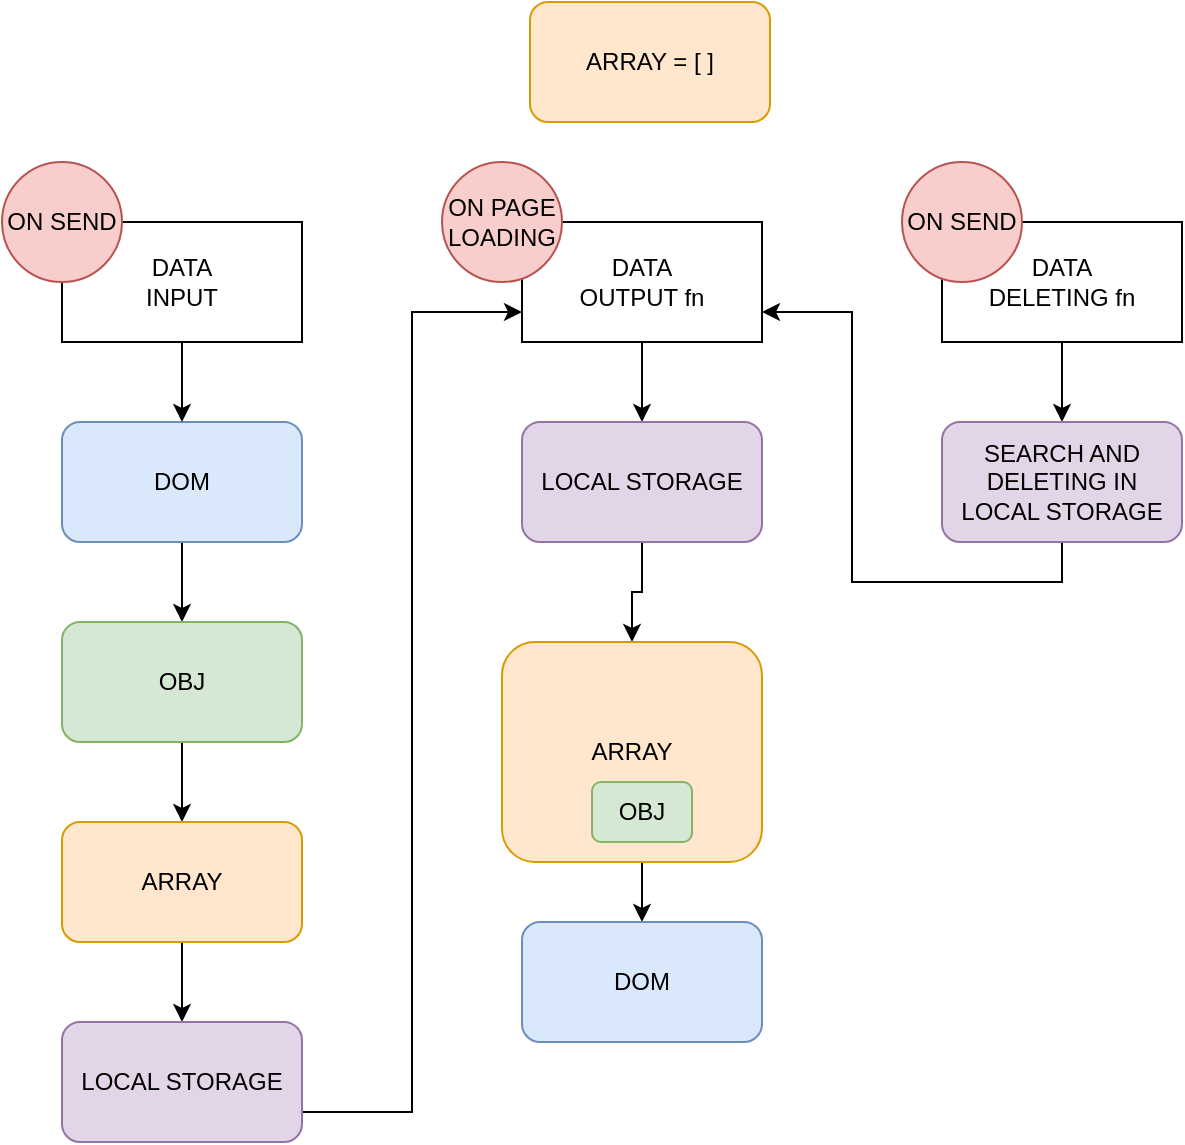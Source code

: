 <mxfile version="20.8.5" type="device"><diagram id="NzBil0BN8k7bzg_jm-wk" name="Страница 1"><mxGraphModel dx="1386" dy="792" grid="1" gridSize="10" guides="1" tooltips="1" connect="1" arrows="1" fold="1" page="1" pageScale="1" pageWidth="827" pageHeight="1169" math="0" shadow="0"><root><mxCell id="0"/><mxCell id="1" parent="0"/><mxCell id="-TjxdBBhfBfss7R2Ezad-11" style="edgeStyle=orthogonalEdgeStyle;rounded=0;orthogonalLoop=1;jettySize=auto;html=1;exitX=0.5;exitY=1;exitDx=0;exitDy=0;entryX=0.5;entryY=0;entryDx=0;entryDy=0;" edge="1" parent="1" source="-TjxdBBhfBfss7R2Ezad-1" target="-TjxdBBhfBfss7R2Ezad-6"><mxGeometry relative="1" as="geometry"/></mxCell><mxCell id="-TjxdBBhfBfss7R2Ezad-1" value="DOM" style="rounded=1;whiteSpace=wrap;html=1;fillColor=#dae8fc;strokeColor=#6c8ebf;" vertex="1" parent="1"><mxGeometry x="120" y="240" width="120" height="60" as="geometry"/></mxCell><mxCell id="-TjxdBBhfBfss7R2Ezad-35" style="edgeStyle=orthogonalEdgeStyle;rounded=0;orthogonalLoop=1;jettySize=auto;html=1;exitX=0.5;exitY=1;exitDx=0;exitDy=0;entryX=0.5;entryY=0;entryDx=0;entryDy=0;" edge="1" parent="1" source="-TjxdBBhfBfss7R2Ezad-2" target="-TjxdBBhfBfss7R2Ezad-1"><mxGeometry relative="1" as="geometry"/></mxCell><mxCell id="-TjxdBBhfBfss7R2Ezad-2" value="DATA&lt;br&gt;INPUT" style="rounded=0;whiteSpace=wrap;html=1;" vertex="1" parent="1"><mxGeometry x="120" y="140" width="120" height="60" as="geometry"/></mxCell><mxCell id="-TjxdBBhfBfss7R2Ezad-33" style="edgeStyle=orthogonalEdgeStyle;rounded=0;orthogonalLoop=1;jettySize=auto;html=1;exitX=0.5;exitY=1;exitDx=0;exitDy=0;entryX=0.5;entryY=0;entryDx=0;entryDy=0;" edge="1" parent="1" source="-TjxdBBhfBfss7R2Ezad-3" target="-TjxdBBhfBfss7R2Ezad-15"><mxGeometry relative="1" as="geometry"/></mxCell><mxCell id="-TjxdBBhfBfss7R2Ezad-3" value="DATA&lt;br&gt;OUTPUT fn" style="rounded=0;whiteSpace=wrap;html=1;" vertex="1" parent="1"><mxGeometry x="350" y="140" width="120" height="60" as="geometry"/></mxCell><mxCell id="-TjxdBBhfBfss7R2Ezad-34" style="edgeStyle=orthogonalEdgeStyle;rounded=0;orthogonalLoop=1;jettySize=auto;html=1;exitX=0.5;exitY=1;exitDx=0;exitDy=0;entryX=0.5;entryY=0;entryDx=0;entryDy=0;" edge="1" parent="1" source="-TjxdBBhfBfss7R2Ezad-4" target="-TjxdBBhfBfss7R2Ezad-31"><mxGeometry relative="1" as="geometry"/></mxCell><mxCell id="-TjxdBBhfBfss7R2Ezad-4" value="DATA&lt;br&gt;DELETING fn" style="rounded=0;whiteSpace=wrap;html=1;" vertex="1" parent="1"><mxGeometry x="560" y="140" width="120" height="60" as="geometry"/></mxCell><mxCell id="-TjxdBBhfBfss7R2Ezad-12" style="edgeStyle=orthogonalEdgeStyle;rounded=0;orthogonalLoop=1;jettySize=auto;html=1;exitX=0.5;exitY=1;exitDx=0;exitDy=0;entryX=0.5;entryY=0;entryDx=0;entryDy=0;" edge="1" parent="1" source="-TjxdBBhfBfss7R2Ezad-6" target="-TjxdBBhfBfss7R2Ezad-7"><mxGeometry relative="1" as="geometry"/></mxCell><mxCell id="-TjxdBBhfBfss7R2Ezad-6" value="OBJ" style="rounded=1;whiteSpace=wrap;html=1;fillColor=#d5e8d4;strokeColor=#82b366;" vertex="1" parent="1"><mxGeometry x="120" y="340" width="120" height="60" as="geometry"/></mxCell><mxCell id="-TjxdBBhfBfss7R2Ezad-14" style="edgeStyle=orthogonalEdgeStyle;rounded=0;orthogonalLoop=1;jettySize=auto;html=1;exitX=0.5;exitY=1;exitDx=0;exitDy=0;" edge="1" parent="1" source="-TjxdBBhfBfss7R2Ezad-7" target="-TjxdBBhfBfss7R2Ezad-8"><mxGeometry relative="1" as="geometry"/></mxCell><mxCell id="-TjxdBBhfBfss7R2Ezad-7" value="ARRAY" style="rounded=1;whiteSpace=wrap;html=1;fillColor=#ffe6cc;strokeColor=#d79b00;" vertex="1" parent="1"><mxGeometry x="120" y="440" width="120" height="60" as="geometry"/></mxCell><mxCell id="-TjxdBBhfBfss7R2Ezad-36" style="edgeStyle=orthogonalEdgeStyle;rounded=0;orthogonalLoop=1;jettySize=auto;html=1;exitX=1;exitY=0.75;exitDx=0;exitDy=0;entryX=0;entryY=0.75;entryDx=0;entryDy=0;" edge="1" parent="1" source="-TjxdBBhfBfss7R2Ezad-8" target="-TjxdBBhfBfss7R2Ezad-3"><mxGeometry relative="1" as="geometry"><mxPoint x="310" y="190" as="targetPoint"/></mxGeometry></mxCell><mxCell id="-TjxdBBhfBfss7R2Ezad-8" value="LOCAL STORAGE" style="rounded=1;whiteSpace=wrap;html=1;fillColor=#e1d5e7;strokeColor=#9673a6;" vertex="1" parent="1"><mxGeometry x="120" y="540" width="120" height="60" as="geometry"/></mxCell><mxCell id="-TjxdBBhfBfss7R2Ezad-22" style="edgeStyle=orthogonalEdgeStyle;rounded=0;orthogonalLoop=1;jettySize=auto;html=1;exitX=0.5;exitY=1;exitDx=0;exitDy=0;entryX=0.5;entryY=0;entryDx=0;entryDy=0;" edge="1" parent="1" source="-TjxdBBhfBfss7R2Ezad-15" target="-TjxdBBhfBfss7R2Ezad-16"><mxGeometry relative="1" as="geometry"/></mxCell><mxCell id="-TjxdBBhfBfss7R2Ezad-15" value="LOCAL STORAGE" style="rounded=1;whiteSpace=wrap;html=1;fillColor=#e1d5e7;strokeColor=#9673a6;" vertex="1" parent="1"><mxGeometry x="350" y="240" width="120" height="60" as="geometry"/></mxCell><mxCell id="-TjxdBBhfBfss7R2Ezad-27" style="edgeStyle=orthogonalEdgeStyle;rounded=0;orthogonalLoop=1;jettySize=auto;html=1;exitX=0.5;exitY=1;exitDx=0;exitDy=0;entryX=0.5;entryY=0;entryDx=0;entryDy=0;" edge="1" parent="1" source="-TjxdBBhfBfss7R2Ezad-16" target="-TjxdBBhfBfss7R2Ezad-26"><mxGeometry relative="1" as="geometry"/></mxCell><mxCell id="-TjxdBBhfBfss7R2Ezad-16" value="ARRAY" style="rounded=1;whiteSpace=wrap;html=1;fillColor=#ffe6cc;strokeColor=#d79b00;" vertex="1" parent="1"><mxGeometry x="340" y="350" width="130" height="110" as="geometry"/></mxCell><mxCell id="-TjxdBBhfBfss7R2Ezad-18" value="OBJ" style="rounded=1;whiteSpace=wrap;html=1;fillColor=#d5e8d4;strokeColor=#82b366;" vertex="1" parent="1"><mxGeometry x="385" y="420" width="50" height="30" as="geometry"/></mxCell><mxCell id="-TjxdBBhfBfss7R2Ezad-20" value="ARRAY = [ ]" style="rounded=1;whiteSpace=wrap;html=1;fillColor=#ffe6cc;strokeColor=#d79b00;" vertex="1" parent="1"><mxGeometry x="354" y="30" width="120" height="60" as="geometry"/></mxCell><mxCell id="-TjxdBBhfBfss7R2Ezad-26" value="DOM" style="rounded=1;whiteSpace=wrap;html=1;fillColor=#dae8fc;strokeColor=#6c8ebf;" vertex="1" parent="1"><mxGeometry x="350" y="490" width="120" height="60" as="geometry"/></mxCell><mxCell id="-TjxdBBhfBfss7R2Ezad-28" value="ON PAGE LOADING" style="ellipse;whiteSpace=wrap;html=1;fillColor=#f8cecc;strokeColor=#b85450;" vertex="1" parent="1"><mxGeometry x="310" y="110" width="60" height="60" as="geometry"/></mxCell><mxCell id="-TjxdBBhfBfss7R2Ezad-29" value="ON SEND" style="ellipse;whiteSpace=wrap;html=1;fillColor=#f8cecc;strokeColor=#b85450;" vertex="1" parent="1"><mxGeometry x="90" y="110" width="60" height="60" as="geometry"/></mxCell><mxCell id="-TjxdBBhfBfss7R2Ezad-30" value="ON SEND" style="ellipse;whiteSpace=wrap;html=1;fillColor=#f8cecc;strokeColor=#b85450;" vertex="1" parent="1"><mxGeometry x="540" y="110" width="60" height="60" as="geometry"/></mxCell><mxCell id="-TjxdBBhfBfss7R2Ezad-32" style="edgeStyle=orthogonalEdgeStyle;rounded=0;orthogonalLoop=1;jettySize=auto;html=1;exitX=0.5;exitY=1;exitDx=0;exitDy=0;entryX=1;entryY=0.75;entryDx=0;entryDy=0;" edge="1" parent="1" source="-TjxdBBhfBfss7R2Ezad-31" target="-TjxdBBhfBfss7R2Ezad-3"><mxGeometry relative="1" as="geometry"/></mxCell><mxCell id="-TjxdBBhfBfss7R2Ezad-31" value="SEARCH AND DELETING IN LOCAL STORAGE" style="rounded=1;whiteSpace=wrap;html=1;fillColor=#e1d5e7;strokeColor=#9673a6;" vertex="1" parent="1"><mxGeometry x="560" y="240" width="120" height="60" as="geometry"/></mxCell></root></mxGraphModel></diagram></mxfile>
